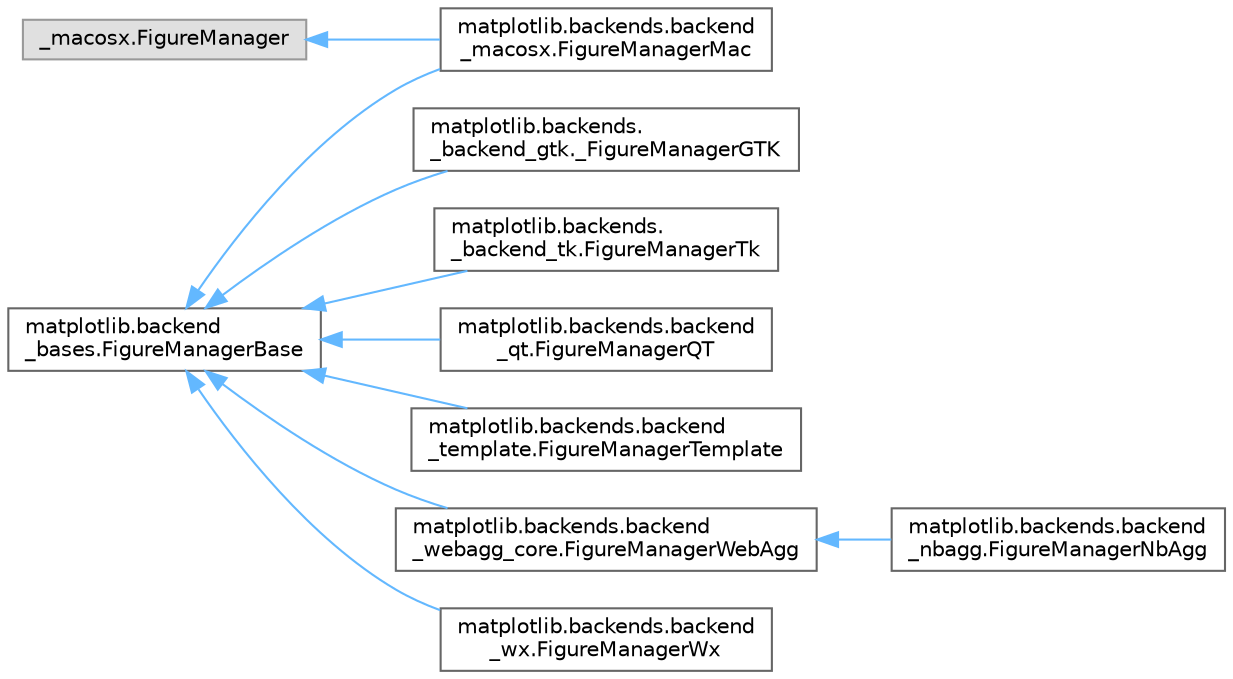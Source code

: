 digraph "Graphical Class Hierarchy"
{
 // LATEX_PDF_SIZE
  bgcolor="transparent";
  edge [fontname=Helvetica,fontsize=10,labelfontname=Helvetica,labelfontsize=10];
  node [fontname=Helvetica,fontsize=10,shape=box,height=0.2,width=0.4];
  rankdir="LR";
  Node0 [id="Node000000",label="_macosx.FigureManager",height=0.2,width=0.4,color="grey60", fillcolor="#E0E0E0", style="filled",tooltip=" "];
  Node0 -> Node1 [id="edge2764_Node000000_Node000001",dir="back",color="steelblue1",style="solid",tooltip=" "];
  Node1 [id="Node000001",label="matplotlib.backends.backend\l_macosx.FigureManagerMac",height=0.2,width=0.4,color="grey40", fillcolor="white", style="filled",URL="$d4/d96/classmatplotlib_1_1backends_1_1backend__macosx_1_1FigureManagerMac.html",tooltip=" "];
  Node2 [id="Node000002",label="matplotlib.backend\l_bases.FigureManagerBase",height=0.2,width=0.4,color="grey40", fillcolor="white", style="filled",URL="$db/dcd/classmatplotlib_1_1backend__bases_1_1FigureManagerBase.html",tooltip=" "];
  Node2 -> Node3 [id="edge2765_Node000002_Node000003",dir="back",color="steelblue1",style="solid",tooltip=" "];
  Node3 [id="Node000003",label="matplotlib.backends.\l_backend_gtk._FigureManagerGTK",height=0.2,width=0.4,color="grey40", fillcolor="white", style="filled",URL="$dc/d6e/classmatplotlib_1_1backends_1_1__backend__gtk_1_1__FigureManagerGTK.html",tooltip=" "];
  Node2 -> Node4 [id="edge2766_Node000002_Node000004",dir="back",color="steelblue1",style="solid",tooltip=" "];
  Node4 [id="Node000004",label="matplotlib.backends.\l_backend_tk.FigureManagerTk",height=0.2,width=0.4,color="grey40", fillcolor="white", style="filled",URL="$d5/dd1/classmatplotlib_1_1backends_1_1__backend__tk_1_1FigureManagerTk.html",tooltip=" "];
  Node2 -> Node1 [id="edge2767_Node000002_Node000001",dir="back",color="steelblue1",style="solid",tooltip=" "];
  Node2 -> Node5 [id="edge2768_Node000002_Node000005",dir="back",color="steelblue1",style="solid",tooltip=" "];
  Node5 [id="Node000005",label="matplotlib.backends.backend\l_qt.FigureManagerQT",height=0.2,width=0.4,color="grey40", fillcolor="white", style="filled",URL="$db/d0f/classmatplotlib_1_1backends_1_1backend__qt_1_1FigureManagerQT.html",tooltip=" "];
  Node2 -> Node6 [id="edge2769_Node000002_Node000006",dir="back",color="steelblue1",style="solid",tooltip=" "];
  Node6 [id="Node000006",label="matplotlib.backends.backend\l_template.FigureManagerTemplate",height=0.2,width=0.4,color="grey40", fillcolor="white", style="filled",URL="$d3/de2/classmatplotlib_1_1backends_1_1backend__template_1_1FigureManagerTemplate.html",tooltip=" "];
  Node2 -> Node7 [id="edge2770_Node000002_Node000007",dir="back",color="steelblue1",style="solid",tooltip=" "];
  Node7 [id="Node000007",label="matplotlib.backends.backend\l_webagg_core.FigureManagerWebAgg",height=0.2,width=0.4,color="grey40", fillcolor="white", style="filled",URL="$db/d24/classmatplotlib_1_1backends_1_1backend__webagg__core_1_1FigureManagerWebAgg.html",tooltip=" "];
  Node7 -> Node8 [id="edge2771_Node000007_Node000008",dir="back",color="steelblue1",style="solid",tooltip=" "];
  Node8 [id="Node000008",label="matplotlib.backends.backend\l_nbagg.FigureManagerNbAgg",height=0.2,width=0.4,color="grey40", fillcolor="white", style="filled",URL="$db/d11/classmatplotlib_1_1backends_1_1backend__nbagg_1_1FigureManagerNbAgg.html",tooltip=" "];
  Node2 -> Node9 [id="edge2772_Node000002_Node000009",dir="back",color="steelblue1",style="solid",tooltip=" "];
  Node9 [id="Node000009",label="matplotlib.backends.backend\l_wx.FigureManagerWx",height=0.2,width=0.4,color="grey40", fillcolor="white", style="filled",URL="$d4/d04/classmatplotlib_1_1backends_1_1backend__wx_1_1FigureManagerWx.html",tooltip=" "];
}

